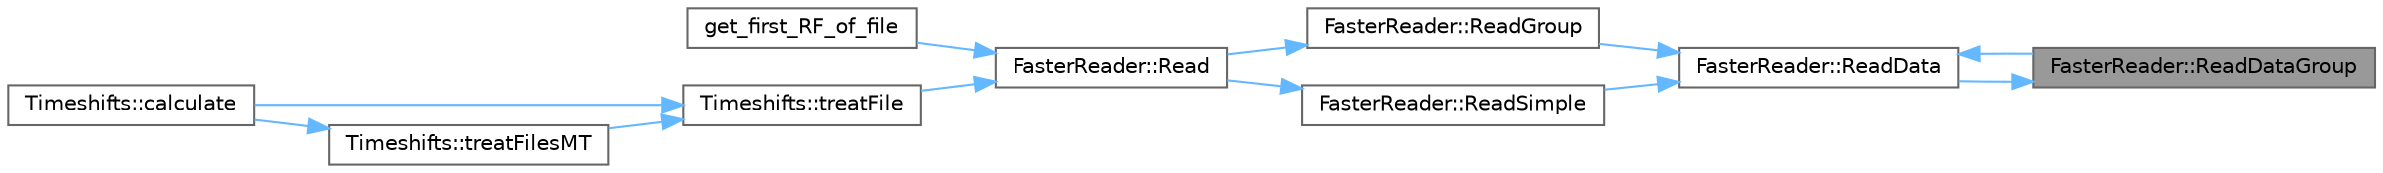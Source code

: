 digraph "FasterReader::ReadDataGroup"
{
 // LATEX_PDF_SIZE
  bgcolor="transparent";
  edge [fontname=Helvetica,fontsize=10,labelfontname=Helvetica,labelfontsize=10];
  node [fontname=Helvetica,fontsize=10,shape=box,height=0.2,width=0.4];
  rankdir="RL";
  Node1 [id="Node000001",label="FasterReader::ReadDataGroup",height=0.2,width=0.4,color="gray40", fillcolor="grey60", style="filled", fontcolor="black",tooltip="Treats the faster data groups."];
  Node1 -> Node2 [id="edge1_Node000001_Node000002",dir="back",color="steelblue1",style="solid",tooltip=" "];
  Node2 [id="Node000002",label="FasterReader::ReadData",height=0.2,width=0.4,color="grey40", fillcolor="white", style="filled",URL="$class_faster_reader.html#ab9c18cdb4ebb93cf16c5216956ca1dbd",tooltip="Treats faster data."];
  Node2 -> Node1 [id="edge2_Node000002_Node000001",dir="back",color="steelblue1",style="solid",tooltip=" "];
  Node2 -> Node3 [id="edge3_Node000002_Node000003",dir="back",color="steelblue1",style="solid",tooltip=" "];
  Node3 [id="Node000003",label="FasterReader::ReadGroup",height=0.2,width=0.4,color="grey40", fillcolor="white", style="filled",URL="$class_faster_reader.html#aef9fb9be5f288b88bdb17616aab801bd",tooltip="Replace the standard ReadSimple if the faster data contains groups First of all, the m_write variable..."];
  Node3 -> Node4 [id="edge4_Node000003_Node000004",dir="back",color="steelblue1",style="solid",tooltip=" "];
  Node4 [id="Node000004",label="FasterReader::Read",height=0.2,width=0.4,color="grey40", fillcolor="white", style="filled",URL="$class_faster_reader.html#a2d05907241b80ed637b2ae5a01503756",tooltip="Main method. Extract the next hit from the data file and fills the Hit *m_hit object."];
  Node4 -> Node5 [id="edge5_Node000004_Node000005",dir="back",color="steelblue1",style="solid",tooltip=" "];
  Node5 [id="Node000005",label="get_first_RF_of_file",height=0.2,width=0.4,color="grey40", fillcolor="white", style="filled",URL="$_timeshifts_8hpp.html#a202a57630e2aa9744043c30964b64bcd",tooltip=" "];
  Node4 -> Node6 [id="edge6_Node000004_Node000006",dir="back",color="steelblue1",style="solid",tooltip=" "];
  Node6 [id="Node000006",label="Timeshifts::treatFile",height=0.2,width=0.4,color="grey40", fillcolor="white", style="filled",URL="$class_timeshifts.html#aaef5b6fdd23be94ed37a2b4e7fe47b48",tooltip=" "];
  Node6 -> Node7 [id="edge7_Node000006_Node000007",dir="back",color="steelblue1",style="solid",tooltip=" "];
  Node7 [id="Node000007",label="Timeshifts::calculate",height=0.2,width=0.4,color="grey40", fillcolor="white", style="filled",URL="$class_timeshifts.html#a3d3ab1b3498ca45832d8a8735f16e188",tooltip=" "];
  Node6 -> Node8 [id="edge8_Node000006_Node000008",dir="back",color="steelblue1",style="solid",tooltip=" "];
  Node8 [id="Node000008",label="Timeshifts::treatFilesMT",height=0.2,width=0.4,color="grey40", fillcolor="white", style="filled",URL="$class_timeshifts.html#a26f38ee7d05a04d0f8005d8467ca46da",tooltip=" "];
  Node8 -> Node7 [id="edge9_Node000008_Node000007",dir="back",color="steelblue1",style="solid",tooltip=" "];
  Node2 -> Node9 [id="edge10_Node000002_Node000009",dir="back",color="steelblue1",style="solid",tooltip=" "];
  Node9 [id="Node000009",label="FasterReader::ReadSimple",height=0.2,width=0.4,color="grey40", fillcolor="white", style="filled",URL="$class_faster_reader.html#a60f1f638732c48c1b78cfe4dcd23d39b",tooltip="Read non grouped data."];
  Node9 -> Node4 [id="edge11_Node000009_Node000004",dir="back",color="steelblue1",style="solid",tooltip=" "];
}
